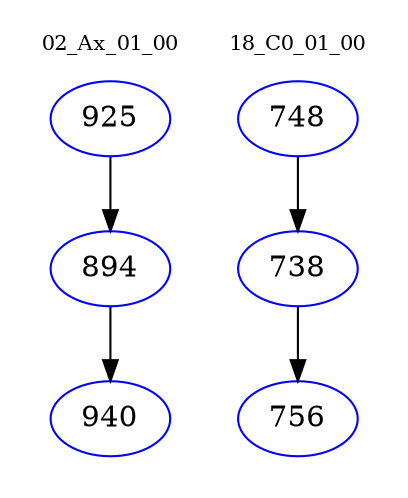 digraph{
subgraph cluster_0 {
color = white
label = "02_Ax_01_00";
fontsize=10;
T0_925 [label="925", color="blue"]
T0_925 -> T0_894 [color="black"]
T0_894 [label="894", color="blue"]
T0_894 -> T0_940 [color="black"]
T0_940 [label="940", color="blue"]
}
subgraph cluster_1 {
color = white
label = "18_C0_01_00";
fontsize=10;
T1_748 [label="748", color="blue"]
T1_748 -> T1_738 [color="black"]
T1_738 [label="738", color="blue"]
T1_738 -> T1_756 [color="black"]
T1_756 [label="756", color="blue"]
}
}
